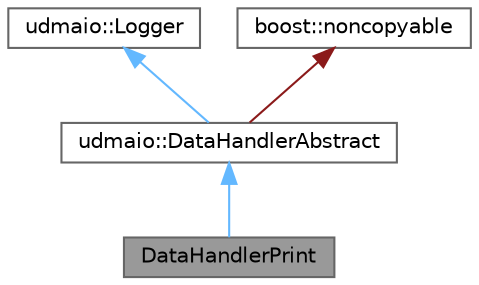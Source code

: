 digraph "DataHandlerPrint"
{
 // INTERACTIVE_SVG=YES
 // LATEX_PDF_SIZE
  bgcolor="transparent";
  edge [fontname=Helvetica,fontsize=10,labelfontname=Helvetica,labelfontsize=10];
  node [fontname=Helvetica,fontsize=10,shape=box,height=0.2,width=0.4];
  Node1 [label="DataHandlerPrint",height=0.2,width=0.4,color="gray40", fillcolor="grey60", style="filled", fontcolor="black",tooltip="DataHandler implementation that checks LFSR data and prints status / stats."];
  Node2 -> Node1 [dir="back",color="steelblue1",style="solid"];
  Node2 [label="udmaio::DataHandlerAbstract",height=0.2,width=0.4,color="gray40", fillcolor="white", style="filled",URL="$classudmaio_1_1_data_handler_abstract.html",tooltip="Base class to implement a DMA data reception handler."];
  Node3 -> Node2 [dir="back",color="steelblue1",style="solid"];
  Node3 [label="udmaio::Logger",height=0.2,width=0.4,color="gray40", fillcolor="white", style="filled",URL="$structudmaio_1_1_logger.html",tooltip=" "];
  Node4 -> Node2 [dir="back",color="firebrick4",style="solid"];
  Node4 [label="boost::noncopyable",height=0.2,width=0.4,color="gray40", fillcolor="white", style="filled",tooltip=" "];
}
